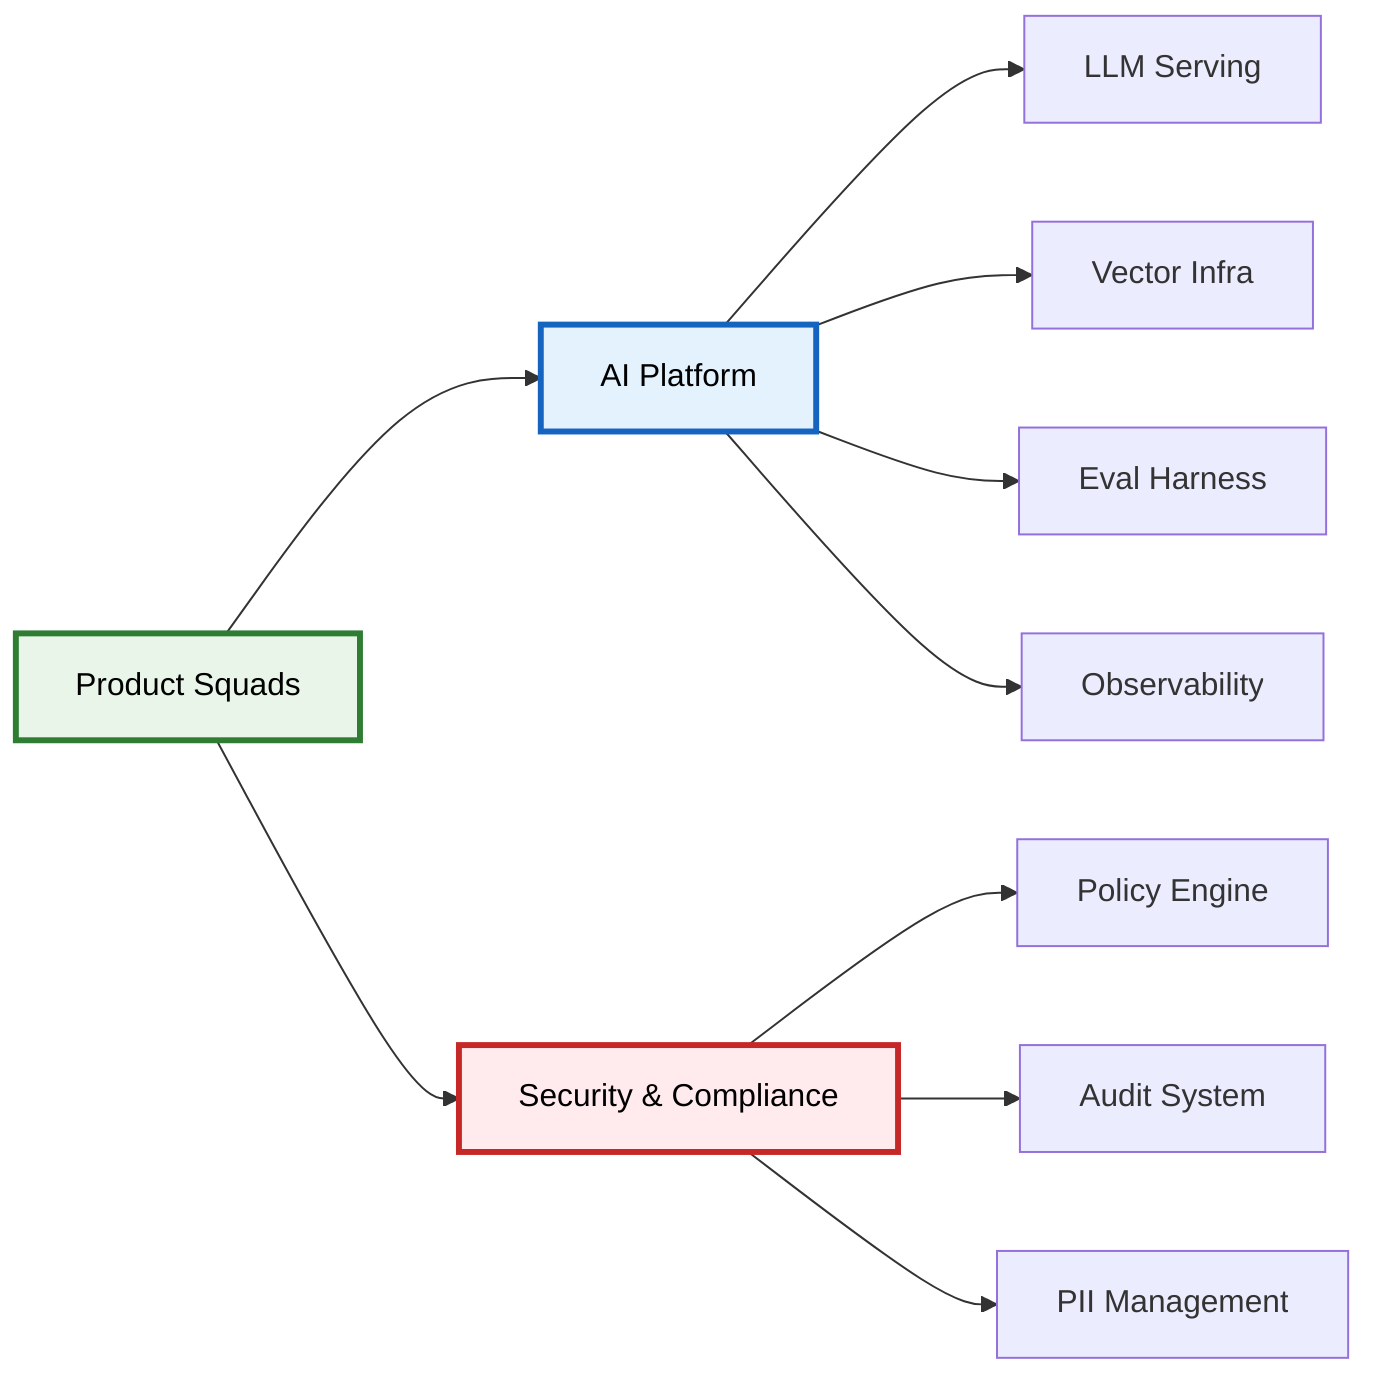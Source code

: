 graph LR
    classDef squad fill:#e8f5e8,stroke:#2e7d32,stroke-width:3px,color:#000
    classDef platform fill:#e3f2fd,stroke:#1565c0,stroke-width:3px,color:#000
    classDef security fill:#ffebee,stroke:#c62828,stroke-width:3px,color:#000
    
    squads[Product Squads]:::squad --> platform[AI Platform]:::platform
    platform --> LLM[LLM Serving]
    platform --> VDB[Vector Infra]
    platform --> EVAL[Eval Harness]
    platform --> OBS[Observability]
    
    squads --> security[Security & Compliance]:::security
    security --> POLICY[Policy Engine]
    security --> AUDIT[Audit System]
    security --> PII[PII Management]